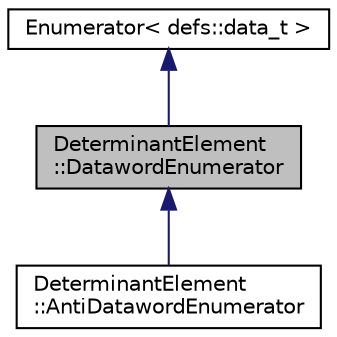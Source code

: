 digraph "DeterminantElement::DatawordEnumerator"
{
  edge [fontname="Helvetica",fontsize="10",labelfontname="Helvetica",labelfontsize="10"];
  node [fontname="Helvetica",fontsize="10",shape=record];
  Node1 [label="DeterminantElement\l::DatawordEnumerator",height=0.2,width=0.4,color="black", fillcolor="grey75", style="filled", fontcolor="black"];
  Node2 -> Node1 [dir="back",color="midnightblue",fontsize="10",style="solid",fontname="Helvetica"];
  Node2 [label="Enumerator\< defs::data_t \>",height=0.2,width=0.4,color="black", fillcolor="white", style="filled",URL="$classEnumerator.html"];
  Node1 -> Node3 [dir="back",color="midnightblue",fontsize="10",style="solid",fontname="Helvetica"];
  Node3 [label="DeterminantElement\l::AntiDatawordEnumerator",height=0.2,width=0.4,color="black", fillcolor="white", style="filled",URL="$classDeterminantElement_1_1AntiDatawordEnumerator.html"];
}

